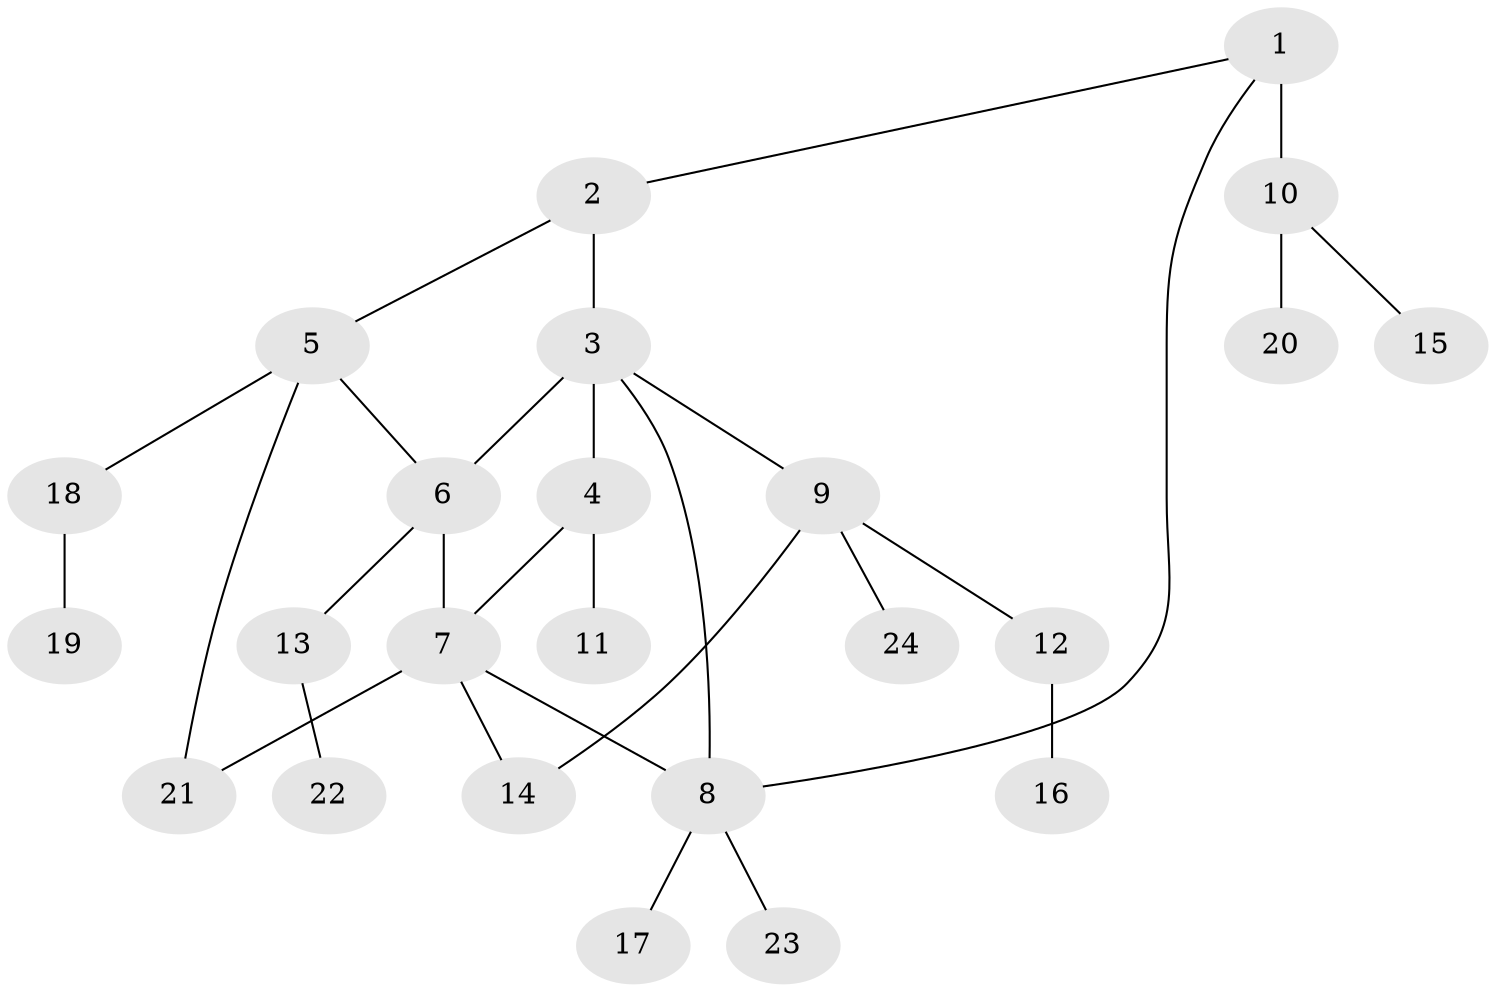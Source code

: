 // original degree distribution, {7: 0.020833333333333332, 5: 0.08333333333333333, 3: 0.08333333333333333, 6: 0.10416666666666667, 1: 0.5625, 2: 0.125, 4: 0.020833333333333332}
// Generated by graph-tools (version 1.1) at 2025/37/03/09/25 02:37:22]
// undirected, 24 vertices, 29 edges
graph export_dot {
graph [start="1"]
  node [color=gray90,style=filled];
  1;
  2;
  3;
  4;
  5;
  6;
  7;
  8;
  9;
  10;
  11;
  12;
  13;
  14;
  15;
  16;
  17;
  18;
  19;
  20;
  21;
  22;
  23;
  24;
  1 -- 2 [weight=1.0];
  1 -- 8 [weight=1.0];
  1 -- 10 [weight=4.0];
  2 -- 3 [weight=2.0];
  2 -- 5 [weight=1.0];
  3 -- 4 [weight=3.0];
  3 -- 6 [weight=2.0];
  3 -- 8 [weight=1.0];
  3 -- 9 [weight=2.0];
  4 -- 7 [weight=1.0];
  4 -- 11 [weight=1.0];
  5 -- 6 [weight=1.0];
  5 -- 18 [weight=1.0];
  5 -- 21 [weight=1.0];
  6 -- 7 [weight=1.0];
  6 -- 13 [weight=1.0];
  7 -- 8 [weight=1.0];
  7 -- 14 [weight=1.0];
  7 -- 21 [weight=1.0];
  8 -- 17 [weight=1.0];
  8 -- 23 [weight=1.0];
  9 -- 12 [weight=1.0];
  9 -- 14 [weight=1.0];
  9 -- 24 [weight=1.0];
  10 -- 15 [weight=1.0];
  10 -- 20 [weight=1.0];
  12 -- 16 [weight=3.0];
  13 -- 22 [weight=1.0];
  18 -- 19 [weight=2.0];
}
